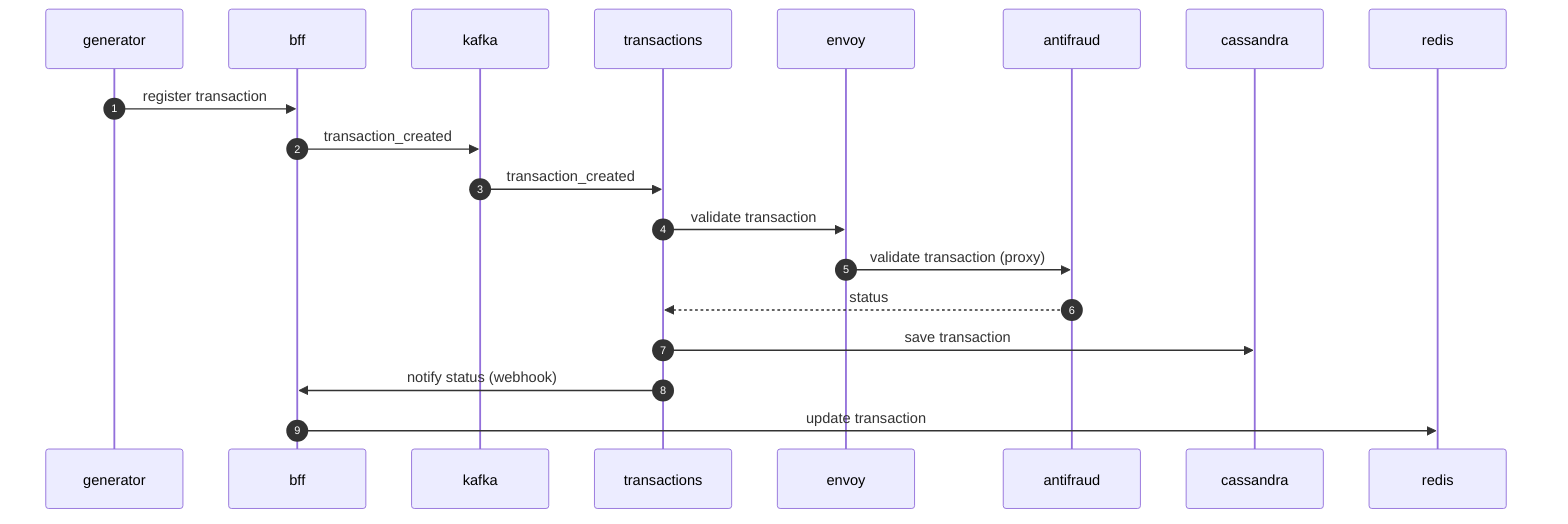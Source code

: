 sequenceDiagram
	autonumber
	generator->>bff: register transaction
	bff->>kafka: transaction_created
	kafka->>transactions: transaction_created
	transactions->>envoy: validate transaction
	envoy->>antifraud: validate transaction (proxy)
	antifraud-->>transactions: status
	transactions->>cassandra: save transaction
	transactions->>bff: notify status (webhook)
	bff->>redis: update transaction
